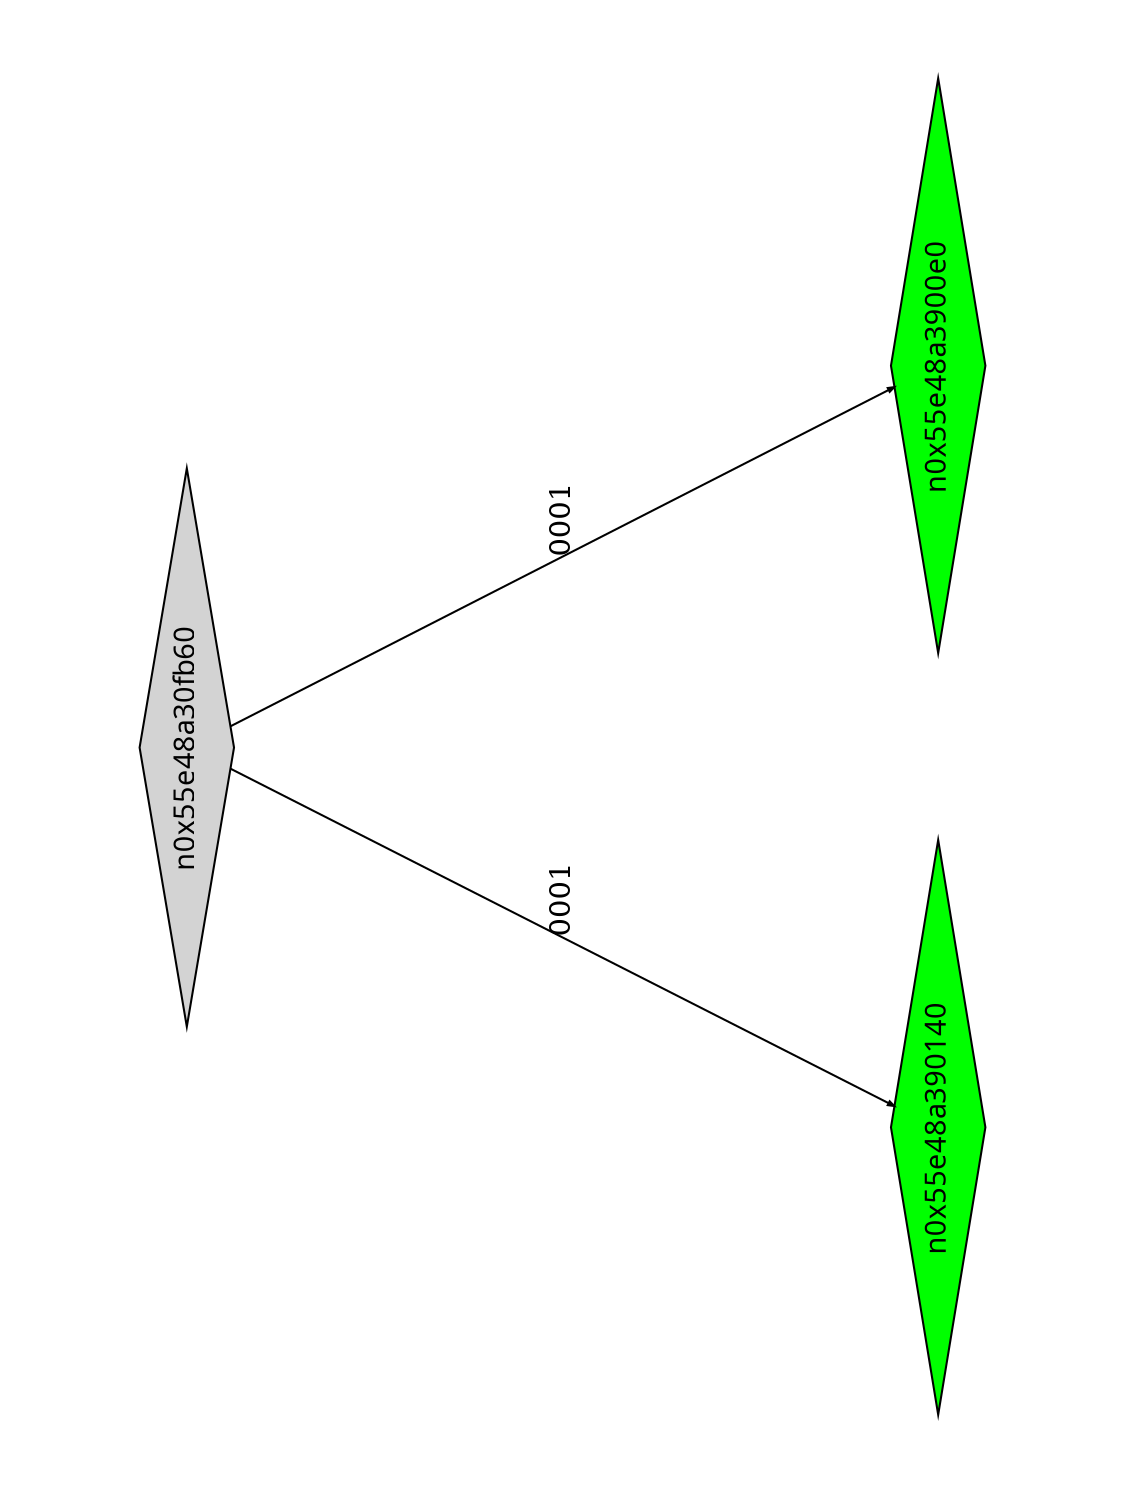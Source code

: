digraph G {
	size="10,7.5";
	ratio=fill;
	rotate=90;
	center = "true";
	node [style="filled",width=.1,height=.1,fontname="Terminus"]
	edge [arrowsize=.3]
	n0x55e48a30fb60 [shape=diamond];
	n0x55e48a30fb60 -> n0x55e48a390140 [label=0001];
	n0x55e48a30fb60 -> n0x55e48a3900e0 [label=0001];
	n0x55e48a3900e0 [shape=diamond,fillcolor=green];
	n0x55e48a390140 [shape=diamond,fillcolor=green];
}
